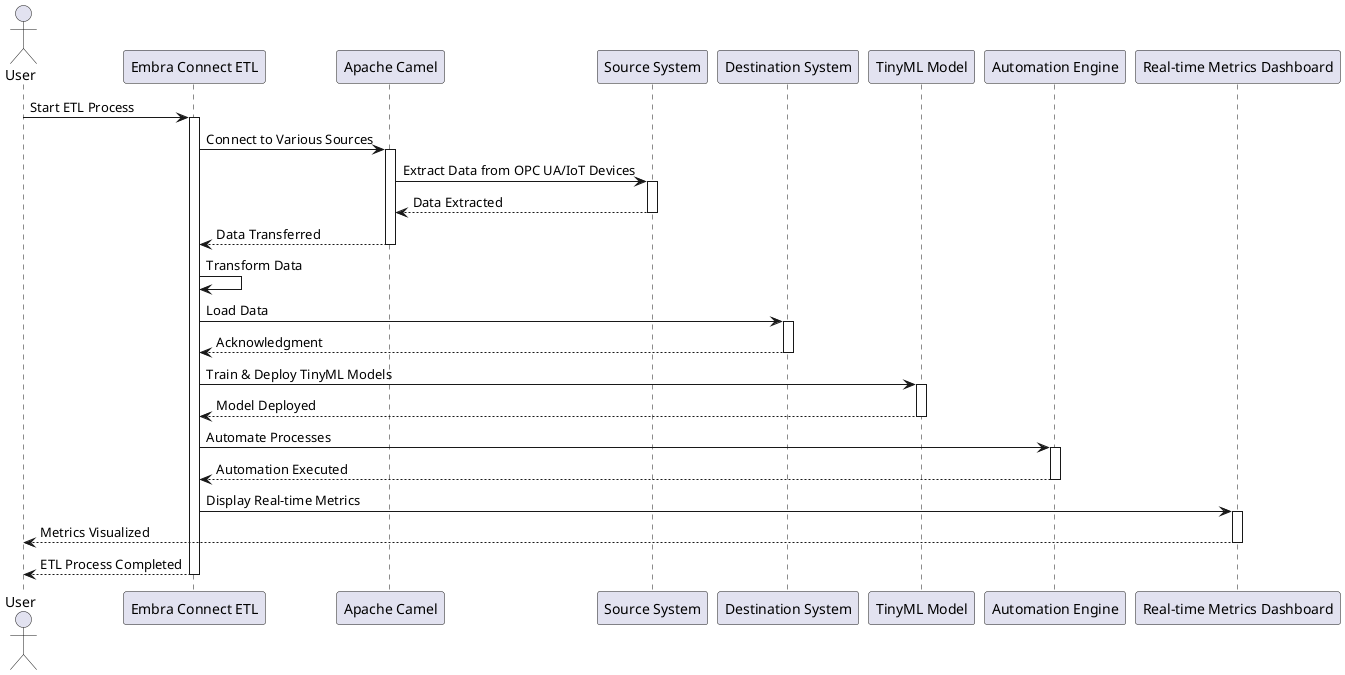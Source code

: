 @startuml
actor User
participant "Embra Connect ETL" as ETL
participant "Apache Camel" as Camel
participant "Source System" as Source
participant "Destination System" as Destination
participant "TinyML Model" as TinyML
participant "Automation Engine" as Automation
participant "Real-time Metrics Dashboard" as Metrics

User -> ETL : Start ETL Process
activate ETL

ETL -> Camel : Connect to Various Sources
activate Camel
Camel -> Source : Extract Data from OPC UA/IoT Devices
activate Source
Source --> Camel : Data Extracted
deactivate Source
Camel --> ETL : Data Transferred
deactivate Camel

ETL -> ETL : Transform Data

ETL -> Destination : Load Data
activate Destination
Destination --> ETL : Acknowledgment
deactivate Destination

ETL -> TinyML : Train & Deploy TinyML Models
activate TinyML
TinyML --> ETL : Model Deployed
deactivate TinyML

ETL -> Automation : Automate Processes
activate Automation
Automation --> ETL : Automation Executed
deactivate Automation

ETL -> Metrics : Display Real-time Metrics
activate Metrics
Metrics --> User : Metrics Visualized
deactivate Metrics

ETL --> User : ETL Process Completed

deactivate ETL
@enduml